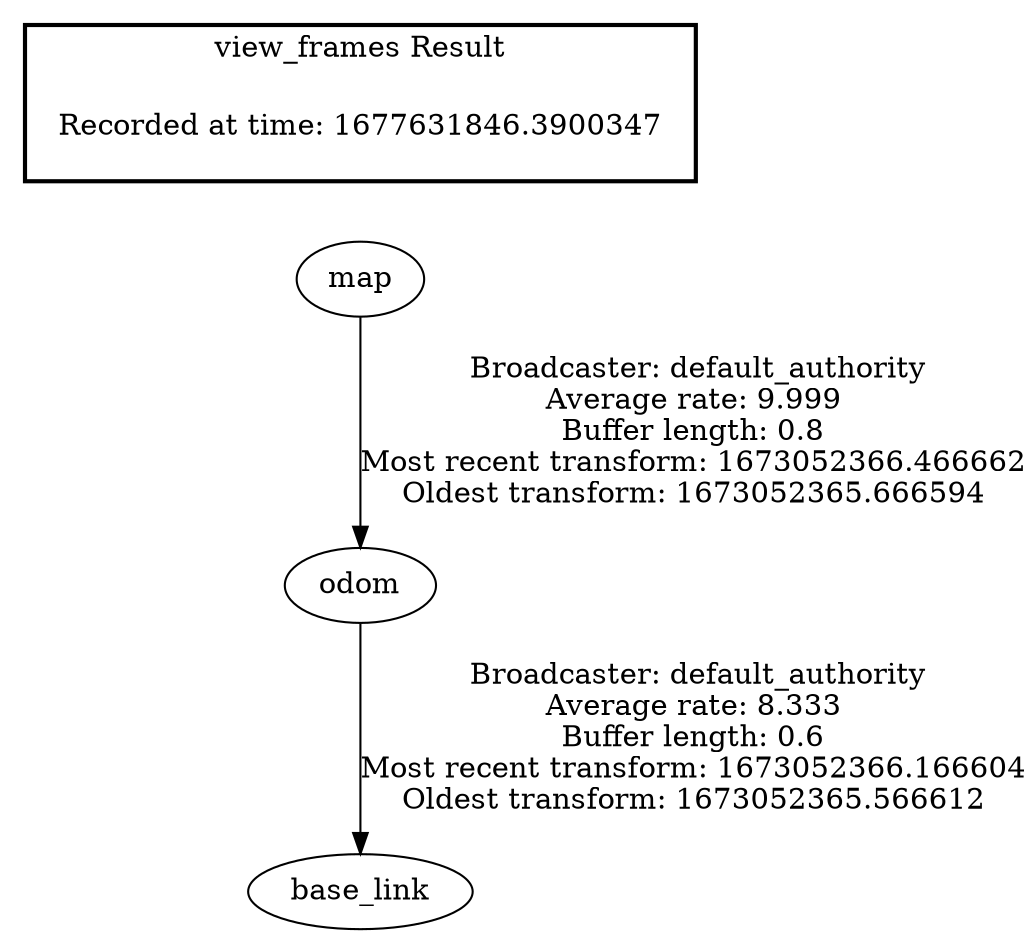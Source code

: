 digraph G {
"odom" -> "base_link"[label=" Broadcaster: default_authority\nAverage rate: 8.333\nBuffer length: 0.6\nMost recent transform: 1673052366.166604\nOldest transform: 1673052365.566612\n"];
"map" -> "odom"[label=" Broadcaster: default_authority\nAverage rate: 9.999\nBuffer length: 0.8\nMost recent transform: 1673052366.466662\nOldest transform: 1673052365.666594\n"];
edge [style=invis];
 subgraph cluster_legend { style=bold; color=black; label ="view_frames Result";
"Recorded at time: 1677631846.3900347"[ shape=plaintext ] ;
}->"map";
}